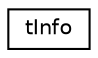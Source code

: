 digraph "Graphical Class Hierarchy"
{
  edge [fontname="Helvetica",fontsize="10",labelfontname="Helvetica",labelfontsize="10"];
  node [fontname="Helvetica",fontsize="10",shape=record];
  rankdir="LR";
  Node0 [label="tInfo",height=0.2,width=0.4,color="black", fillcolor="white", style="filled",URL="$structt_info.html"];
}
